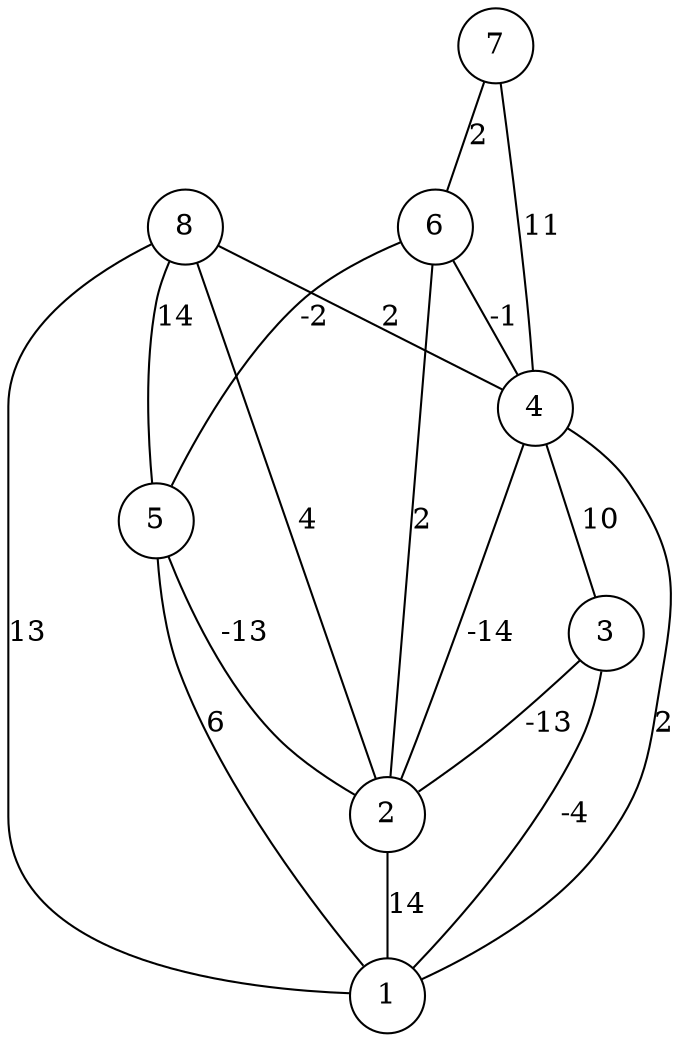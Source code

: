 graph { 
	 fontname="Helvetica,Arial,sans-serif" 
	 node [shape = circle]; 
	 8 -- 1 [label = "13"];
	 8 -- 2 [label = "4"];
	 8 -- 4 [label = "2"];
	 8 -- 5 [label = "14"];
	 7 -- 4 [label = "11"];
	 7 -- 6 [label = "2"];
	 6 -- 2 [label = "2"];
	 6 -- 4 [label = "-1"];
	 6 -- 5 [label = "-2"];
	 5 -- 1 [label = "6"];
	 5 -- 2 [label = "-13"];
	 4 -- 1 [label = "2"];
	 4 -- 2 [label = "-14"];
	 4 -- 3 [label = "10"];
	 3 -- 1 [label = "-4"];
	 3 -- 2 [label = "-13"];
	 2 -- 1 [label = "14"];
	 1;
	 2;
	 3;
	 4;
	 5;
	 6;
	 7;
	 8;
}
